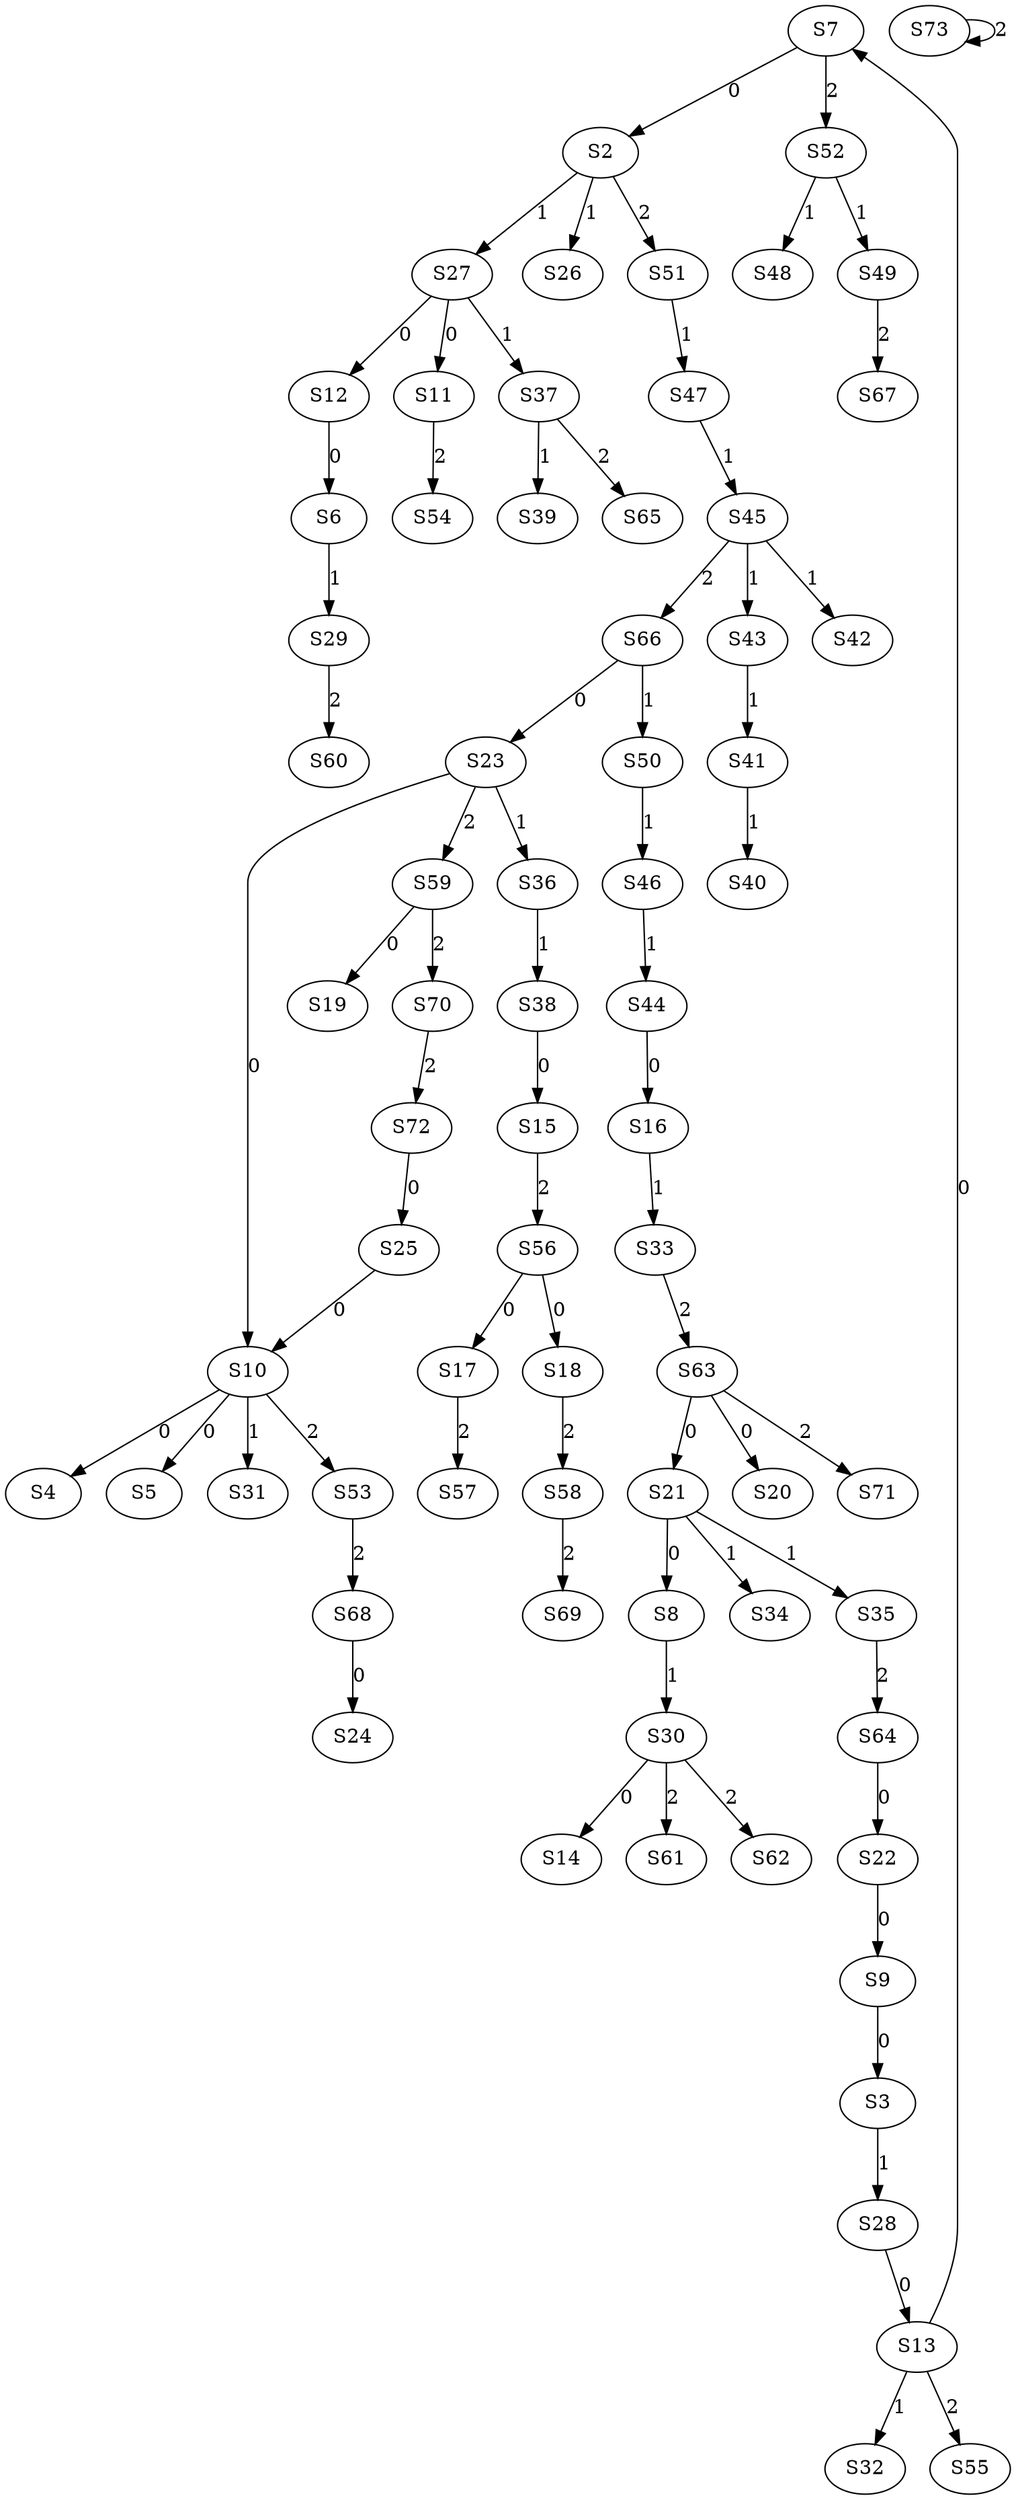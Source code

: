 strict digraph {
	S7 -> S2 [ label = 0 ];
	S9 -> S3 [ label = 0 ];
	S10 -> S4 [ label = 0 ];
	S10 -> S5 [ label = 0 ];
	S12 -> S6 [ label = 0 ];
	S13 -> S7 [ label = 0 ];
	S21 -> S8 [ label = 0 ];
	S22 -> S9 [ label = 0 ];
	S23 -> S10 [ label = 0 ];
	S27 -> S11 [ label = 0 ];
	S27 -> S12 [ label = 0 ];
	S28 -> S13 [ label = 0 ];
	S30 -> S14 [ label = 0 ];
	S38 -> S15 [ label = 0 ];
	S44 -> S16 [ label = 0 ];
	S56 -> S17 [ label = 0 ];
	S56 -> S18 [ label = 0 ];
	S59 -> S19 [ label = 0 ];
	S63 -> S20 [ label = 0 ];
	S63 -> S21 [ label = 0 ];
	S64 -> S22 [ label = 0 ];
	S66 -> S23 [ label = 0 ];
	S68 -> S24 [ label = 0 ];
	S72 -> S25 [ label = 0 ];
	S2 -> S26 [ label = 1 ];
	S2 -> S27 [ label = 1 ];
	S3 -> S28 [ label = 1 ];
	S6 -> S29 [ label = 1 ];
	S8 -> S30 [ label = 1 ];
	S10 -> S31 [ label = 1 ];
	S13 -> S32 [ label = 1 ];
	S16 -> S33 [ label = 1 ];
	S21 -> S34 [ label = 1 ];
	S21 -> S35 [ label = 1 ];
	S23 -> S36 [ label = 1 ];
	S27 -> S37 [ label = 1 ];
	S36 -> S38 [ label = 1 ];
	S37 -> S39 [ label = 1 ];
	S41 -> S40 [ label = 1 ];
	S43 -> S41 [ label = 1 ];
	S45 -> S42 [ label = 1 ];
	S45 -> S43 [ label = 1 ];
	S46 -> S44 [ label = 1 ];
	S47 -> S45 [ label = 1 ];
	S50 -> S46 [ label = 1 ];
	S51 -> S47 [ label = 1 ];
	S52 -> S48 [ label = 1 ];
	S52 -> S49 [ label = 1 ];
	S66 -> S50 [ label = 1 ];
	S2 -> S51 [ label = 2 ];
	S7 -> S52 [ label = 2 ];
	S10 -> S53 [ label = 2 ];
	S11 -> S54 [ label = 2 ];
	S13 -> S55 [ label = 2 ];
	S15 -> S56 [ label = 2 ];
	S17 -> S57 [ label = 2 ];
	S18 -> S58 [ label = 2 ];
	S23 -> S59 [ label = 2 ];
	S29 -> S60 [ label = 2 ];
	S30 -> S61 [ label = 2 ];
	S30 -> S62 [ label = 2 ];
	S33 -> S63 [ label = 2 ];
	S35 -> S64 [ label = 2 ];
	S37 -> S65 [ label = 2 ];
	S45 -> S66 [ label = 2 ];
	S49 -> S67 [ label = 2 ];
	S53 -> S68 [ label = 2 ];
	S58 -> S69 [ label = 2 ];
	S59 -> S70 [ label = 2 ];
	S63 -> S71 [ label = 2 ];
	S70 -> S72 [ label = 2 ];
	S73 -> S73 [ label = 2 ];
	S25 -> S10 [ label = 0 ];
}